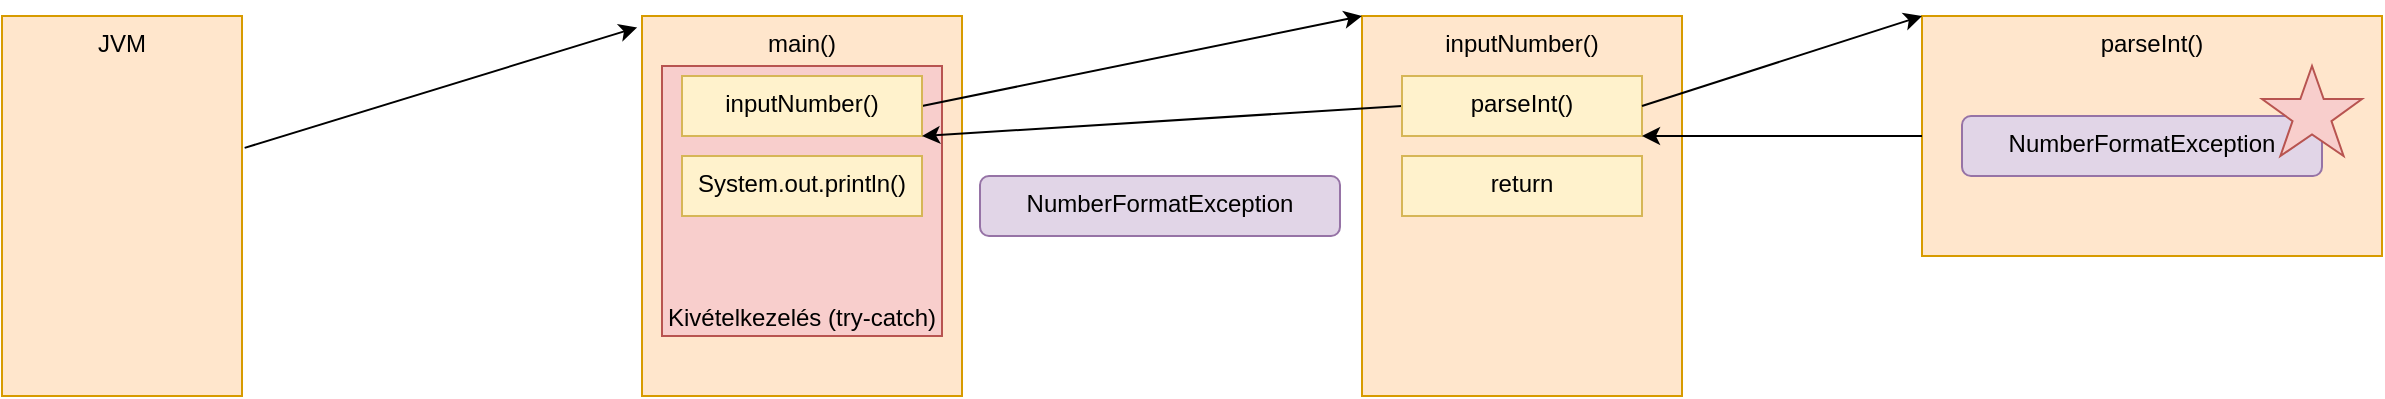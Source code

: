<mxfile version="15.0.6" type="device"><diagram id="X94u18U6jAXQZHVyuiid" name="Page-1"><mxGraphModel dx="2062" dy="1055" grid="1" gridSize="10" guides="1" tooltips="1" connect="1" arrows="1" fold="1" page="1" pageScale="1" pageWidth="827" pageHeight="1169" math="0" shadow="0"><root><mxCell id="0"/><mxCell id="1" parent="0"/><mxCell id="qC4RFsDZOaIGAOsDRVuy-2" value="main()" style="rounded=0;whiteSpace=wrap;html=1;verticalAlign=top;fillColor=#ffe6cc;strokeColor=#d79b00;" parent="1" vertex="1"><mxGeometry x="360" y="50" width="160" height="190" as="geometry"/></mxCell><mxCell id="it5qamGWf3BVuE438HKA-1" value="Kivételkezelés (try-catch)" style="rounded=0;whiteSpace=wrap;html=1;fillColor=#f8cecc;strokeColor=#b85450;verticalAlign=bottom;" parent="1" vertex="1"><mxGeometry x="370" y="75" width="140" height="135" as="geometry"/></mxCell><mxCell id="qC4RFsDZOaIGAOsDRVuy-19" value="parseInt()" style="rounded=0;whiteSpace=wrap;html=1;verticalAlign=top;fillColor=#ffe6cc;strokeColor=#d79b00;" parent="1" vertex="1"><mxGeometry x="1000" y="50" width="230" height="120" as="geometry"/></mxCell><mxCell id="qC4RFsDZOaIGAOsDRVuy-1" value="JVM" style="rounded=0;whiteSpace=wrap;html=1;verticalAlign=top;fillColor=#ffe6cc;strokeColor=#d79b00;" parent="1" vertex="1"><mxGeometry x="40" y="50" width="120" height="190" as="geometry"/></mxCell><mxCell id="qC4RFsDZOaIGAOsDRVuy-3" value="inputNumber()" style="rounded=0;whiteSpace=wrap;html=1;verticalAlign=top;fillColor=#ffe6cc;strokeColor=#d79b00;" parent="1" vertex="1"><mxGeometry x="720" y="50" width="160" height="190" as="geometry"/></mxCell><mxCell id="qC4RFsDZOaIGAOsDRVuy-11" style="edgeStyle=none;rounded=0;orthogonalLoop=1;jettySize=auto;html=1;exitX=1;exitY=0.5;exitDx=0;exitDy=0;entryX=0;entryY=0;entryDx=0;entryDy=0;" parent="1" source="qC4RFsDZOaIGAOsDRVuy-4" target="qC4RFsDZOaIGAOsDRVuy-3" edge="1"><mxGeometry relative="1" as="geometry"><mxPoint x="599" y="50" as="targetPoint"/></mxGeometry></mxCell><mxCell id="qC4RFsDZOaIGAOsDRVuy-4" value="inputNumber()" style="rounded=0;whiteSpace=wrap;html=1;verticalAlign=top;fillColor=#fff2cc;strokeColor=#d6b656;" parent="1" vertex="1"><mxGeometry x="380" y="80" width="120" height="30" as="geometry"/></mxCell><mxCell id="qC4RFsDZOaIGAOsDRVuy-12" style="edgeStyle=none;rounded=0;orthogonalLoop=1;jettySize=auto;html=1;exitX=0;exitY=0.5;exitDx=0;exitDy=0;entryX=1;entryY=1;entryDx=0;entryDy=0;" parent="1" source="qC4RFsDZOaIGAOsDRVuy-5" target="qC4RFsDZOaIGAOsDRVuy-4" edge="1"><mxGeometry relative="1" as="geometry"/></mxCell><mxCell id="qC4RFsDZOaIGAOsDRVuy-5" value="parseInt()" style="rounded=0;whiteSpace=wrap;html=1;verticalAlign=top;fillColor=#fff2cc;strokeColor=#d6b656;" parent="1" vertex="1"><mxGeometry x="740" y="80" width="120" height="30" as="geometry"/></mxCell><mxCell id="qC4RFsDZOaIGAOsDRVuy-6" value="return" style="rounded=0;whiteSpace=wrap;html=1;verticalAlign=top;fillColor=#fff2cc;strokeColor=#d6b656;" parent="1" vertex="1"><mxGeometry x="740" y="120" width="120" height="30" as="geometry"/></mxCell><mxCell id="qC4RFsDZOaIGAOsDRVuy-7" value="System.out.println()" style="rounded=0;whiteSpace=wrap;html=1;verticalAlign=top;fillColor=#fff2cc;strokeColor=#d6b656;" parent="1" vertex="1"><mxGeometry x="380" y="120" width="120" height="30" as="geometry"/></mxCell><mxCell id="qC4RFsDZOaIGAOsDRVuy-9" style="rounded=0;orthogonalLoop=1;jettySize=auto;html=1;exitX=1.011;exitY=0.347;exitDx=0;exitDy=0;entryX=-0.015;entryY=0.03;entryDx=0;entryDy=0;entryPerimeter=0;exitPerimeter=0;" parent="1" source="qC4RFsDZOaIGAOsDRVuy-1" target="qC4RFsDZOaIGAOsDRVuy-2" edge="1"><mxGeometry relative="1" as="geometry"/></mxCell><mxCell id="qC4RFsDZOaIGAOsDRVuy-14" value="NumberFormatException" style="rounded=1;whiteSpace=wrap;html=1;verticalAlign=top;fillColor=#e1d5e7;strokeColor=#9673a6;" parent="1" vertex="1"><mxGeometry x="529" y="130" width="180" height="30" as="geometry"/></mxCell><mxCell id="qC4RFsDZOaIGAOsDRVuy-16" style="edgeStyle=none;rounded=0;orthogonalLoop=1;jettySize=auto;html=1;exitX=1;exitY=0.5;exitDx=0;exitDy=0;entryX=0;entryY=0;entryDx=0;entryDy=0;" parent="1" target="qC4RFsDZOaIGAOsDRVuy-19" edge="1"><mxGeometry relative="1" as="geometry"><mxPoint x="860.0" y="95.0" as="sourcePoint"/><mxPoint x="1080" y="50.0" as="targetPoint"/></mxGeometry></mxCell><mxCell id="qC4RFsDZOaIGAOsDRVuy-17" value="NumberFormatException" style="rounded=1;whiteSpace=wrap;html=1;verticalAlign=top;fillColor=#e1d5e7;strokeColor=#9673a6;" parent="1" vertex="1"><mxGeometry x="1020" y="100" width="180" height="30" as="geometry"/></mxCell><mxCell id="qC4RFsDZOaIGAOsDRVuy-18" value="" style="verticalLabelPosition=bottom;verticalAlign=top;html=1;shape=mxgraph.basic.star;fillColor=#f8cecc;strokeColor=#b85450;" parent="1" vertex="1"><mxGeometry x="1170" y="75" width="50" height="45" as="geometry"/></mxCell><mxCell id="qC4RFsDZOaIGAOsDRVuy-20" style="edgeStyle=none;rounded=0;orthogonalLoop=1;jettySize=auto;html=1;exitX=0;exitY=0.5;exitDx=0;exitDy=0;entryX=1;entryY=1;entryDx=0;entryDy=0;" parent="1" source="qC4RFsDZOaIGAOsDRVuy-19" target="qC4RFsDZOaIGAOsDRVuy-5" edge="1"><mxGeometry relative="1" as="geometry"/></mxCell></root></mxGraphModel></diagram></mxfile>